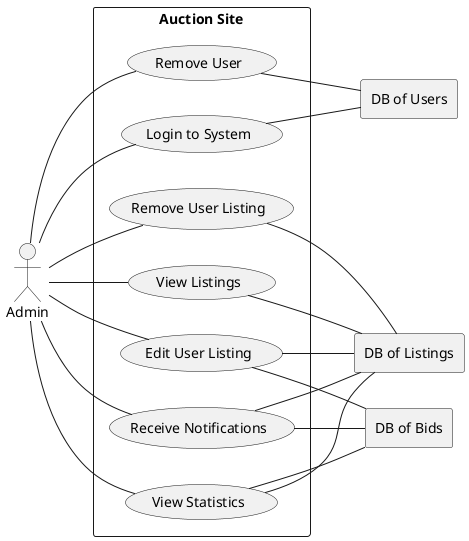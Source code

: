 @startuml AdminActorUseCase

left to right direction
actor Admin as A

rectangle "Auction Site" {
  usecase "Login to System" as LoginUC1
  usecase "Edit User Listing" as EditListUC2
  usecase "Remove User Listing" as RemoveListUC3
  usecase "View Statistics" as ViewStatUC4
  usecase "Receive Notifications" as RxNotUC5
  usecase "View Listings" as ViewListUC6
  usecase "Remove User" as RmvUserUC7

}

rectangle "DB of Users" {

}

rectangle "DB of Listings" {

}

rectangle "DB of Bids"{

}


A -- LoginUC1
A -- EditListUC2
A -- RemoveListUC3
A -- ViewStatUC4
A -- RxNotUC5
A -- ViewListUC6
A -- RmvUserUC7

ViewListUC6 -- "DB of Listings"
RemoveListUC3 -- "DB of Listings"
EditListUC2 -- "DB of Listings"
EditListUC2 -- "DB of Bids"
RxNotUC5 -- "DB of Listings"
RxNotUC5 -- "DB of Bids"
LoginUC1 -- "DB of Users"
RmvUserUC7 -- "DB of Users"
ViewStatUC4 -- "DB of Bids"
ViewStatUC4 -- "DB of Listings"


@enduml
